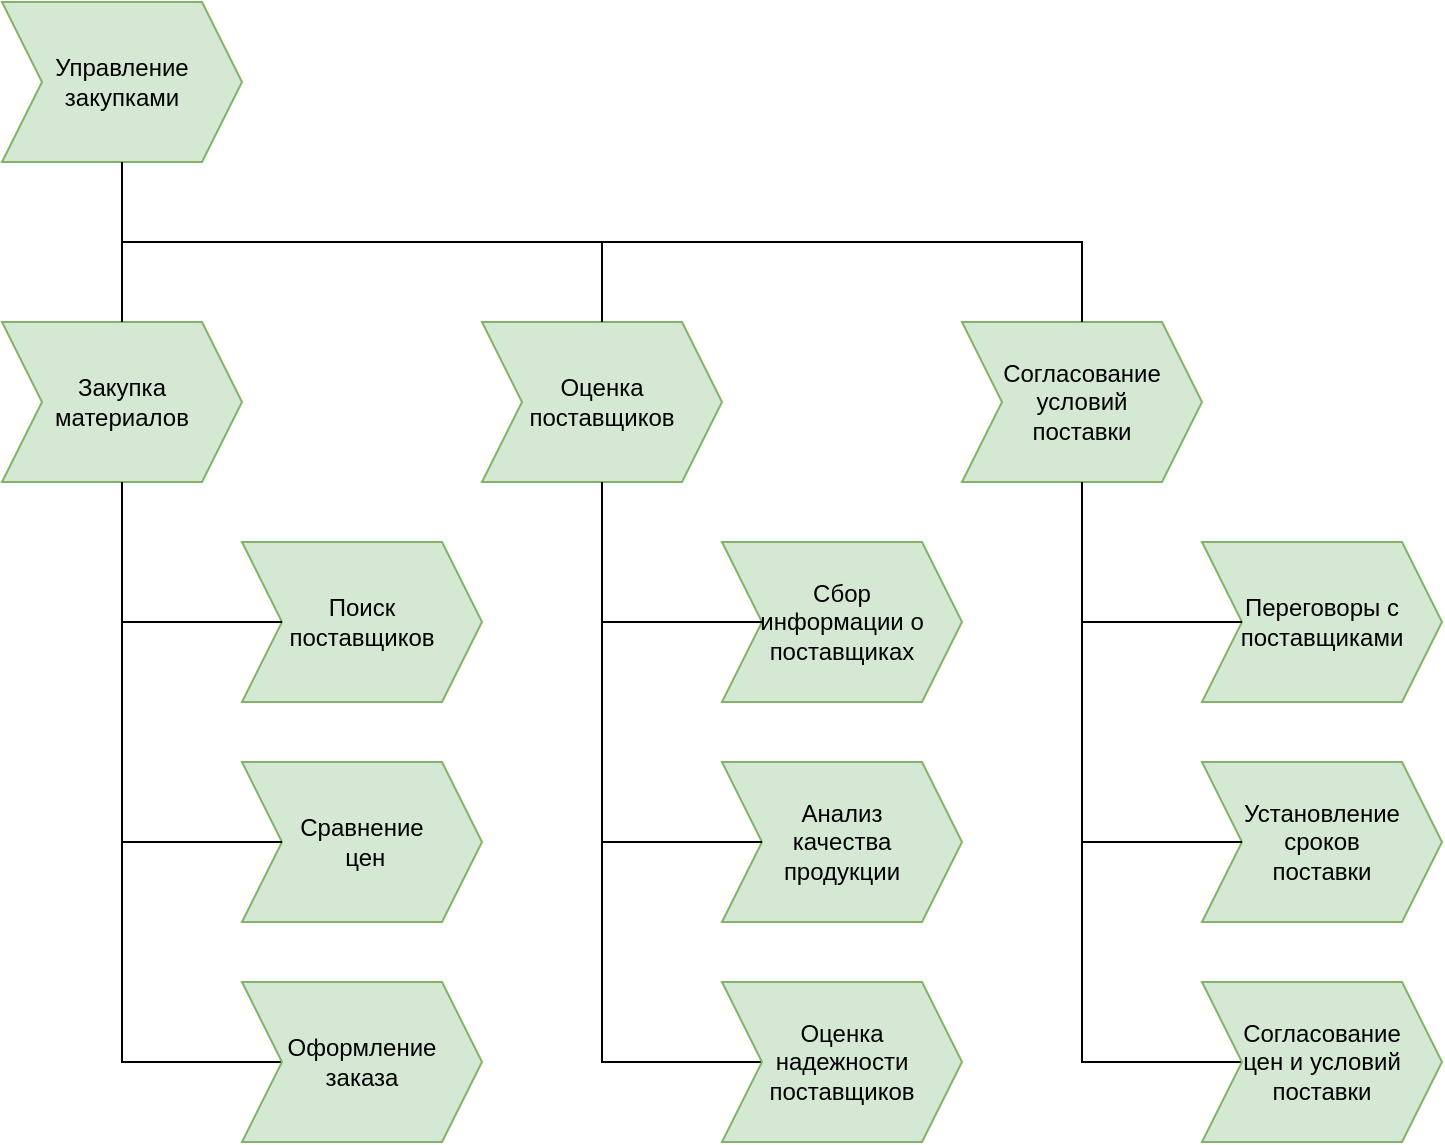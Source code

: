 <mxfile version="21.7.5" type="device">
  <diagram name="Страница — 1" id="hO4zdTE_m0VrEeYjM2zI">
    <mxGraphModel dx="1221" dy="831" grid="1" gridSize="10" guides="1" tooltips="1" connect="1" arrows="1" fold="1" page="1" pageScale="1" pageWidth="827" pageHeight="1169" math="0" shadow="0">
      <root>
        <mxCell id="0" />
        <mxCell id="1" parent="0" />
        <mxCell id="v6Q_5AckDfMzvbzeLFy9-1" value="Управление закупками" style="shape=step;perimeter=stepPerimeter;whiteSpace=wrap;html=1;fixedSize=1;fillColor=#d5e8d4;strokeColor=#82b366;" parent="1" vertex="1">
          <mxGeometry x="80" y="40" width="120" height="80" as="geometry" />
        </mxCell>
        <mxCell id="v6Q_5AckDfMzvbzeLFy9-2" value="Закупка &lt;br&gt;материалов" style="shape=step;perimeter=stepPerimeter;whiteSpace=wrap;html=1;fixedSize=1;fillColor=#d5e8d4;strokeColor=#82b366;" parent="1" vertex="1">
          <mxGeometry x="80" y="200" width="120" height="80" as="geometry" />
        </mxCell>
        <mxCell id="v6Q_5AckDfMzvbzeLFy9-3" value="Оценка &lt;br&gt;поставщиков" style="shape=step;perimeter=stepPerimeter;whiteSpace=wrap;html=1;fixedSize=1;fillColor=#d5e8d4;strokeColor=#82b366;" parent="1" vertex="1">
          <mxGeometry x="320" y="200" width="120" height="80" as="geometry" />
        </mxCell>
        <mxCell id="v6Q_5AckDfMzvbzeLFy9-4" value="Согласование условий &lt;br&gt;поставки" style="shape=step;perimeter=stepPerimeter;whiteSpace=wrap;html=1;fixedSize=1;fillColor=#d5e8d4;strokeColor=#82b366;" parent="1" vertex="1">
          <mxGeometry x="560" y="200" width="120" height="80" as="geometry" />
        </mxCell>
        <mxCell id="v6Q_5AckDfMzvbzeLFy9-8" value="Сбор &lt;br&gt;информации о поставщиках" style="shape=step;perimeter=stepPerimeter;whiteSpace=wrap;html=1;fixedSize=1;fillColor=#d5e8d4;strokeColor=#82b366;" parent="1" vertex="1">
          <mxGeometry x="440" y="310" width="120" height="80" as="geometry" />
        </mxCell>
        <mxCell id="v6Q_5AckDfMzvbzeLFy9-9" value="Анализ &lt;br&gt;качества &lt;br&gt;продукции" style="shape=step;perimeter=stepPerimeter;whiteSpace=wrap;html=1;fixedSize=1;fillColor=#d5e8d4;strokeColor=#82b366;" parent="1" vertex="1">
          <mxGeometry x="440" y="420" width="120" height="80" as="geometry" />
        </mxCell>
        <mxCell id="v6Q_5AckDfMzvbzeLFy9-14" value="" style="endArrow=none;html=1;rounded=0;entryX=0.5;entryY=1;entryDx=0;entryDy=0;exitX=0.5;exitY=0;exitDx=0;exitDy=0;" parent="1" source="v6Q_5AckDfMzvbzeLFy9-2" target="v6Q_5AckDfMzvbzeLFy9-1" edge="1">
          <mxGeometry width="50" height="50" relative="1" as="geometry">
            <mxPoint x="80" y="200" as="sourcePoint" />
            <mxPoint x="130" y="150" as="targetPoint" />
          </mxGeometry>
        </mxCell>
        <mxCell id="v6Q_5AckDfMzvbzeLFy9-17" value="" style="endArrow=none;html=1;rounded=0;entryX=0.5;entryY=0;entryDx=0;entryDy=0;" parent="1" target="v6Q_5AckDfMzvbzeLFy9-3" edge="1">
          <mxGeometry width="50" height="50" relative="1" as="geometry">
            <mxPoint x="140" y="160" as="sourcePoint" />
            <mxPoint x="240" y="120" as="targetPoint" />
            <Array as="points">
              <mxPoint x="380" y="160" />
            </Array>
          </mxGeometry>
        </mxCell>
        <mxCell id="v6Q_5AckDfMzvbzeLFy9-18" value="" style="endArrow=none;html=1;rounded=0;entryX=0.5;entryY=0;entryDx=0;entryDy=0;" parent="1" target="v6Q_5AckDfMzvbzeLFy9-4" edge="1">
          <mxGeometry width="50" height="50" relative="1" as="geometry">
            <mxPoint x="380" y="160" as="sourcePoint" />
            <mxPoint x="500" y="130" as="targetPoint" />
            <Array as="points">
              <mxPoint x="620" y="160" />
            </Array>
          </mxGeometry>
        </mxCell>
        <mxCell id="v6Q_5AckDfMzvbzeLFy9-19" value="" style="endArrow=none;html=1;rounded=0;entryX=0.5;entryY=1;entryDx=0;entryDy=0;exitX=0;exitY=0.5;exitDx=0;exitDy=0;" parent="1" source="R8J2SSX8GPg7XoWmoJMm-1" target="v6Q_5AckDfMzvbzeLFy9-3" edge="1">
          <mxGeometry width="50" height="50" relative="1" as="geometry">
            <mxPoint x="430" y="595" as="sourcePoint" />
            <mxPoint x="410" y="340" as="targetPoint" />
            <Array as="points">
              <mxPoint x="380" y="570" />
            </Array>
          </mxGeometry>
        </mxCell>
        <mxCell id="v6Q_5AckDfMzvbzeLFy9-20" value="" style="endArrow=none;html=1;rounded=0;entryX=0;entryY=0.5;entryDx=0;entryDy=0;" parent="1" target="v6Q_5AckDfMzvbzeLFy9-8" edge="1">
          <mxGeometry width="50" height="50" relative="1" as="geometry">
            <mxPoint x="380" y="350" as="sourcePoint" />
            <mxPoint x="460" y="350" as="targetPoint" />
          </mxGeometry>
        </mxCell>
        <mxCell id="v6Q_5AckDfMzvbzeLFy9-21" value="" style="endArrow=none;html=1;rounded=0;entryX=0;entryY=0.5;entryDx=0;entryDy=0;" parent="1" target="v6Q_5AckDfMzvbzeLFy9-9" edge="1">
          <mxGeometry width="50" height="50" relative="1" as="geometry">
            <mxPoint x="380" y="460" as="sourcePoint" />
            <mxPoint x="430" y="390" as="targetPoint" />
          </mxGeometry>
        </mxCell>
        <mxCell id="R8J2SSX8GPg7XoWmoJMm-1" value="Оценка &lt;br&gt;надежности поставщиков" style="shape=step;perimeter=stepPerimeter;whiteSpace=wrap;html=1;fixedSize=1;fillColor=#d5e8d4;strokeColor=#82b366;" vertex="1" parent="1">
          <mxGeometry x="440" y="530" width="120" height="80" as="geometry" />
        </mxCell>
        <mxCell id="R8J2SSX8GPg7XoWmoJMm-2" value="Переговоры с поставщиками" style="shape=step;perimeter=stepPerimeter;whiteSpace=wrap;html=1;fixedSize=1;fillColor=#d5e8d4;strokeColor=#82b366;" vertex="1" parent="1">
          <mxGeometry x="680" y="310" width="120" height="80" as="geometry" />
        </mxCell>
        <mxCell id="R8J2SSX8GPg7XoWmoJMm-3" value="Установление сроков &lt;br&gt;поставки" style="shape=step;perimeter=stepPerimeter;whiteSpace=wrap;html=1;fixedSize=1;fillColor=#d5e8d4;strokeColor=#82b366;" vertex="1" parent="1">
          <mxGeometry x="680" y="420" width="120" height="80" as="geometry" />
        </mxCell>
        <mxCell id="R8J2SSX8GPg7XoWmoJMm-4" value="" style="endArrow=none;html=1;rounded=0;entryX=0.5;entryY=1;entryDx=0;entryDy=0;exitX=0;exitY=0.5;exitDx=0;exitDy=0;" edge="1" parent="1" source="R8J2SSX8GPg7XoWmoJMm-7">
          <mxGeometry width="50" height="50" relative="1" as="geometry">
            <mxPoint x="670" y="595" as="sourcePoint" />
            <mxPoint x="620" y="280" as="targetPoint" />
            <Array as="points">
              <mxPoint x="620" y="570" />
            </Array>
          </mxGeometry>
        </mxCell>
        <mxCell id="R8J2SSX8GPg7XoWmoJMm-5" value="" style="endArrow=none;html=1;rounded=0;entryX=0;entryY=0.5;entryDx=0;entryDy=0;" edge="1" parent="1" target="R8J2SSX8GPg7XoWmoJMm-2">
          <mxGeometry width="50" height="50" relative="1" as="geometry">
            <mxPoint x="620" y="350" as="sourcePoint" />
            <mxPoint x="700" y="350" as="targetPoint" />
          </mxGeometry>
        </mxCell>
        <mxCell id="R8J2SSX8GPg7XoWmoJMm-6" value="" style="endArrow=none;html=1;rounded=0;entryX=0;entryY=0.5;entryDx=0;entryDy=0;" edge="1" parent="1" target="R8J2SSX8GPg7XoWmoJMm-3">
          <mxGeometry width="50" height="50" relative="1" as="geometry">
            <mxPoint x="620" y="460" as="sourcePoint" />
            <mxPoint x="670" y="390" as="targetPoint" />
          </mxGeometry>
        </mxCell>
        <mxCell id="R8J2SSX8GPg7XoWmoJMm-7" value="Согласование &lt;br&gt;цен и условий поставки" style="shape=step;perimeter=stepPerimeter;whiteSpace=wrap;html=1;fixedSize=1;fillColor=#d5e8d4;strokeColor=#82b366;" vertex="1" parent="1">
          <mxGeometry x="680" y="530" width="120" height="80" as="geometry" />
        </mxCell>
        <mxCell id="R8J2SSX8GPg7XoWmoJMm-8" value="Поиск &lt;br&gt;поставщиков" style="shape=step;perimeter=stepPerimeter;whiteSpace=wrap;html=1;fixedSize=1;fillColor=#d5e8d4;strokeColor=#82b366;" vertex="1" parent="1">
          <mxGeometry x="200" y="310" width="120" height="80" as="geometry" />
        </mxCell>
        <mxCell id="R8J2SSX8GPg7XoWmoJMm-9" value="Сравнение&lt;br&gt;&amp;nbsp;цен" style="shape=step;perimeter=stepPerimeter;whiteSpace=wrap;html=1;fixedSize=1;fillColor=#d5e8d4;strokeColor=#82b366;" vertex="1" parent="1">
          <mxGeometry x="200" y="420" width="120" height="80" as="geometry" />
        </mxCell>
        <mxCell id="R8J2SSX8GPg7XoWmoJMm-10" value="" style="endArrow=none;html=1;rounded=0;entryX=0.5;entryY=1;entryDx=0;entryDy=0;exitX=0;exitY=0.5;exitDx=0;exitDy=0;" edge="1" parent="1" source="R8J2SSX8GPg7XoWmoJMm-13">
          <mxGeometry width="50" height="50" relative="1" as="geometry">
            <mxPoint x="190" y="595" as="sourcePoint" />
            <mxPoint x="140" y="280" as="targetPoint" />
            <Array as="points">
              <mxPoint x="140" y="570" />
            </Array>
          </mxGeometry>
        </mxCell>
        <mxCell id="R8J2SSX8GPg7XoWmoJMm-11" value="" style="endArrow=none;html=1;rounded=0;entryX=0;entryY=0.5;entryDx=0;entryDy=0;" edge="1" parent="1" target="R8J2SSX8GPg7XoWmoJMm-8">
          <mxGeometry width="50" height="50" relative="1" as="geometry">
            <mxPoint x="140" y="350" as="sourcePoint" />
            <mxPoint x="220" y="350" as="targetPoint" />
          </mxGeometry>
        </mxCell>
        <mxCell id="R8J2SSX8GPg7XoWmoJMm-12" value="" style="endArrow=none;html=1;rounded=0;entryX=0;entryY=0.5;entryDx=0;entryDy=0;" edge="1" parent="1" target="R8J2SSX8GPg7XoWmoJMm-9">
          <mxGeometry width="50" height="50" relative="1" as="geometry">
            <mxPoint x="140" y="460" as="sourcePoint" />
            <mxPoint x="190" y="390" as="targetPoint" />
          </mxGeometry>
        </mxCell>
        <mxCell id="R8J2SSX8GPg7XoWmoJMm-13" value="Оформление &lt;br&gt;заказа" style="shape=step;perimeter=stepPerimeter;whiteSpace=wrap;html=1;fixedSize=1;fillColor=#d5e8d4;strokeColor=#82b366;" vertex="1" parent="1">
          <mxGeometry x="200" y="530" width="120" height="80" as="geometry" />
        </mxCell>
      </root>
    </mxGraphModel>
  </diagram>
</mxfile>
